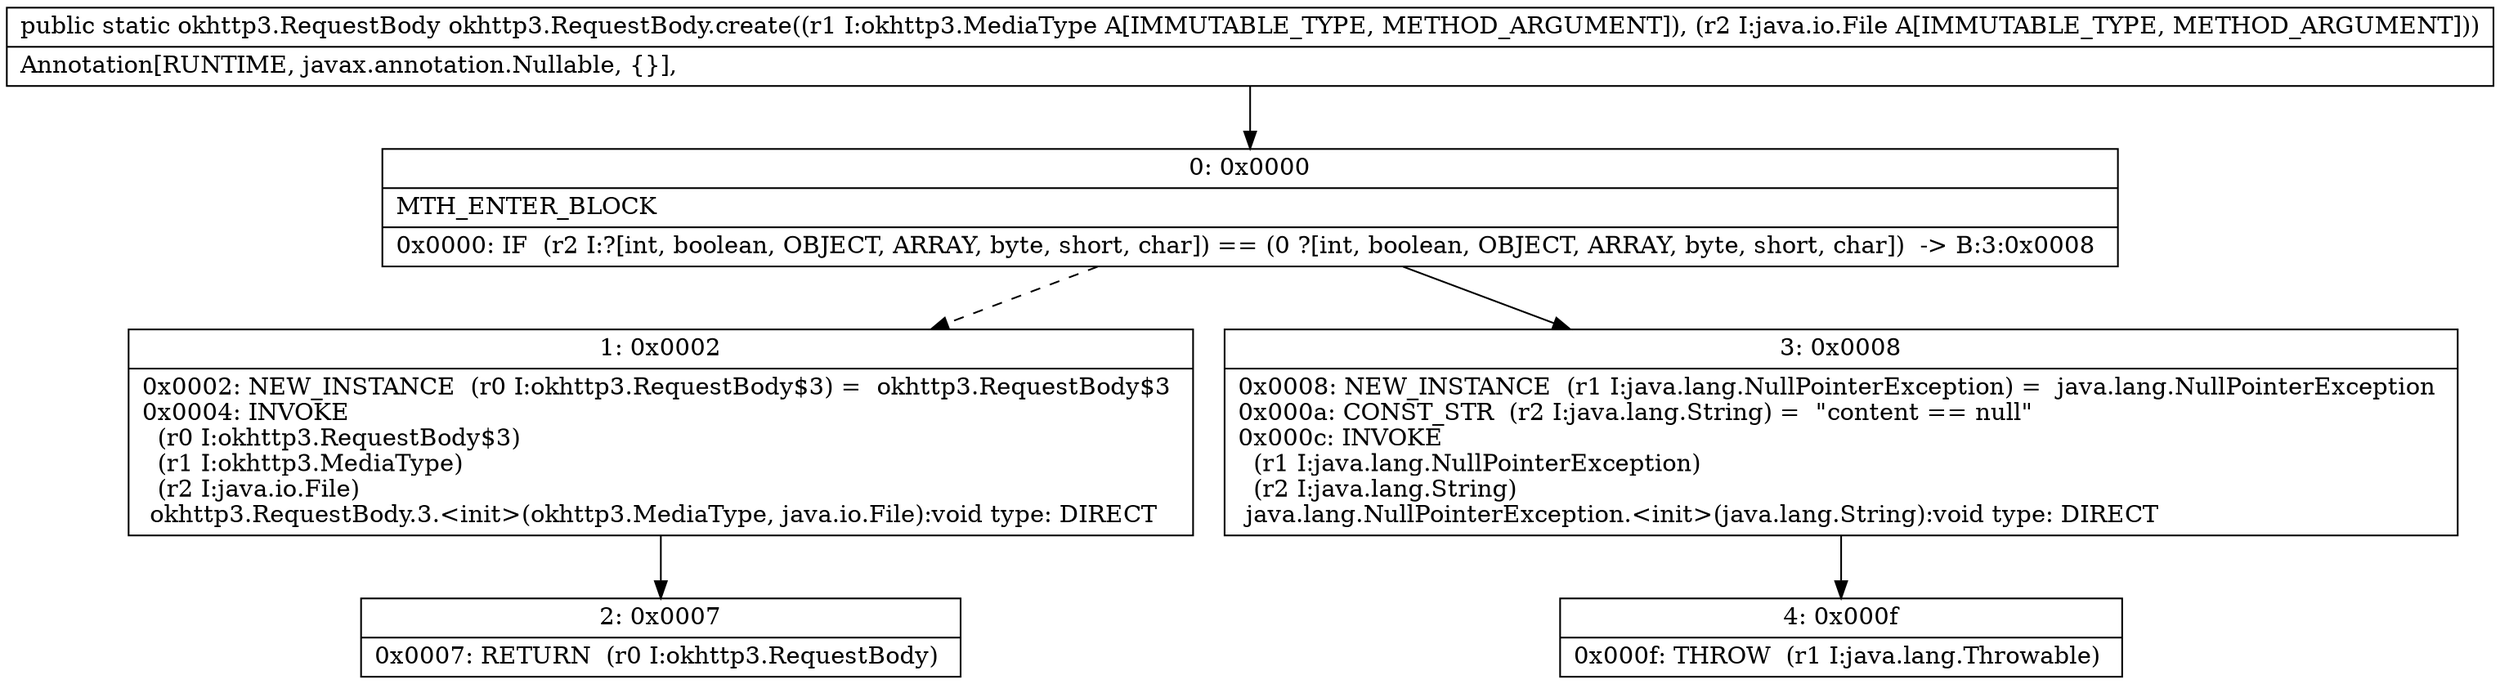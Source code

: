 digraph "CFG forokhttp3.RequestBody.create(Lokhttp3\/MediaType;Ljava\/io\/File;)Lokhttp3\/RequestBody;" {
Node_0 [shape=record,label="{0\:\ 0x0000|MTH_ENTER_BLOCK\l|0x0000: IF  (r2 I:?[int, boolean, OBJECT, ARRAY, byte, short, char]) == (0 ?[int, boolean, OBJECT, ARRAY, byte, short, char])  \-\> B:3:0x0008 \l}"];
Node_1 [shape=record,label="{1\:\ 0x0002|0x0002: NEW_INSTANCE  (r0 I:okhttp3.RequestBody$3) =  okhttp3.RequestBody$3 \l0x0004: INVOKE  \l  (r0 I:okhttp3.RequestBody$3)\l  (r1 I:okhttp3.MediaType)\l  (r2 I:java.io.File)\l okhttp3.RequestBody.3.\<init\>(okhttp3.MediaType, java.io.File):void type: DIRECT \l}"];
Node_2 [shape=record,label="{2\:\ 0x0007|0x0007: RETURN  (r0 I:okhttp3.RequestBody) \l}"];
Node_3 [shape=record,label="{3\:\ 0x0008|0x0008: NEW_INSTANCE  (r1 I:java.lang.NullPointerException) =  java.lang.NullPointerException \l0x000a: CONST_STR  (r2 I:java.lang.String) =  \"content == null\" \l0x000c: INVOKE  \l  (r1 I:java.lang.NullPointerException)\l  (r2 I:java.lang.String)\l java.lang.NullPointerException.\<init\>(java.lang.String):void type: DIRECT \l}"];
Node_4 [shape=record,label="{4\:\ 0x000f|0x000f: THROW  (r1 I:java.lang.Throwable) \l}"];
MethodNode[shape=record,label="{public static okhttp3.RequestBody okhttp3.RequestBody.create((r1 I:okhttp3.MediaType A[IMMUTABLE_TYPE, METHOD_ARGUMENT]), (r2 I:java.io.File A[IMMUTABLE_TYPE, METHOD_ARGUMENT]))  | Annotation[RUNTIME, javax.annotation.Nullable, \{\}], \l}"];
MethodNode -> Node_0;
Node_0 -> Node_1[style=dashed];
Node_0 -> Node_3;
Node_1 -> Node_2;
Node_3 -> Node_4;
}

